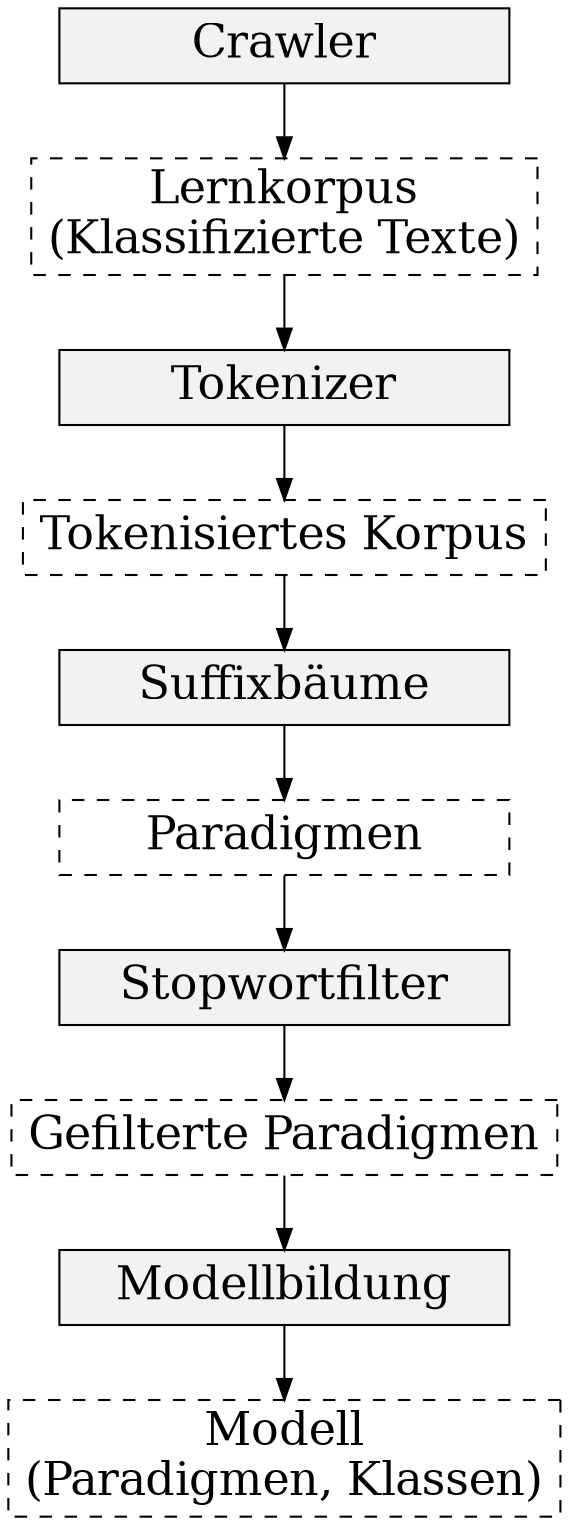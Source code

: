 digraph g{
	node[shape=box width=3 fontsize=22]
	
	crawler[label="Crawler" style=filled fillcolor=gray95]
	lernkorpus[style=dashed label="Lernkorpus\n(Klassifizierte Texte)"]
	tokenizer[label="Tokenizer" style=filled fillcolor=gray95]
	tokeniziertes_korpus[style=dashed label="Tokenisiertes Korpus"]
	suffixtrees[label="Suffixbäume" style=filled fillcolor=gray95]
	paradigmen[style=dashed label="Paradigmen"]
	stopwordfilter[label="Stopwortfilter" style=filled fillcolor=gray95]
	gefilterte_paradigmen[style=dashed label="Gefilterte Paradigmen"]
	modellbildung[label="Modellbildung" style=filled fillcolor=gray95]
	modell[style=dashed label="Modell\n(Paradigmen, Klassen)"]
	
	crawler->lernkorpus->tokenizer->tokeniziertes_korpus->suffixtrees->paradigmen->stopwordfilter->gefilterte_paradigmen->modellbildung->modell

}